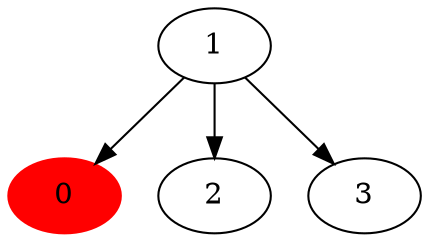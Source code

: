 digraph g { 
graph [];
    0 [ color="red" ,style="filled"  ];
    1 [  ];
    2 [  ];
    3 [  ];
    1 -> 2 [ comment="4"  ];
    1 -> 3 [ comment="5"  ];
    1 -> 0 [ comment="6"  ];
}
